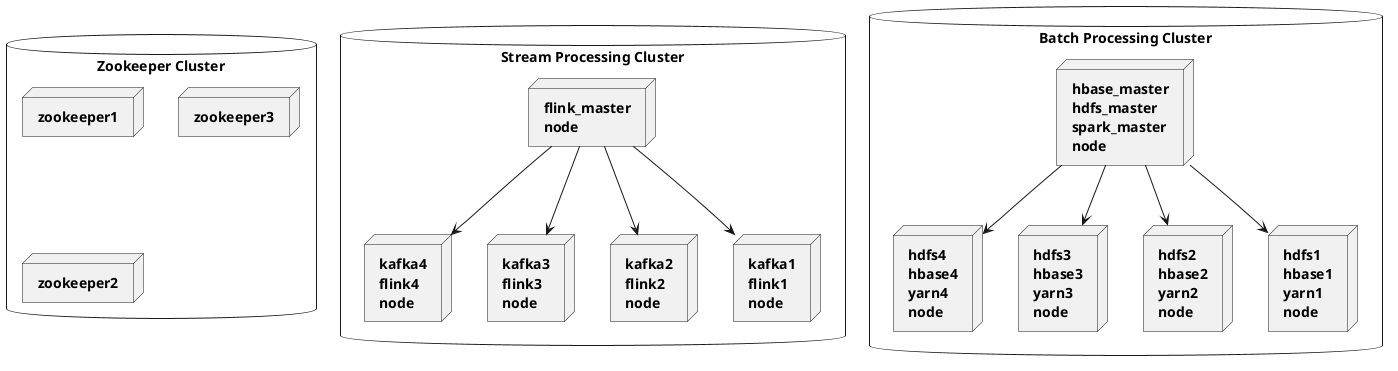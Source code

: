 ' Copyright 2021 Piotr Tutak

' Licensed under the Apache License, Version 2.0 (the "License");
' you may not use this file except in compliance with the License.
' You may obtain a copy of the License at

'     http://www.apache.org/licenses/LICENSE-2.0

' Unless required by applicable law or agreed to in writing, software
' distributed under the License is distributed on an "AS IS" BASIS,
' WITHOUT WARRANTIES OR CONDITIONS OF ANY KIND, either express or implied.
' See the License for the specific language governing permissions and
' limitations under the License.

@startuml InfraDiagram
skinparam NodeFontStyle bold
database zookeeper_cluster as "Zookeeper Cluster" {
   node zookeeper1
   node zookeeper3
   node zookeeper2
}

database stream_processing as "Stream Processing Cluster" {
    node flink_master as "flink_master\nnode"
    together {
        node stream1 as "kafka1\nflink1\nnode"
        node stream2 as "kafka2\nflink2\nnode"
        node stream3 as "kafka3\nflink3\nnode"
        node stream4 as "kafka4\nflink4\nnode"
    }
    flink_master --> stream1
    flink_master --> stream2
    flink_master --> stream3
    flink_master --> stream4
}

database batch_processing as "Batch Processing Cluster"{
    node batch_master as "hbase_master\nhdfs_master\nspark_master\nnode"
    together {
        node batch1 as "hdfs1\nhbase1\nyarn1\nnode"
        node batch2 as "hdfs2\nhbase2\nyarn2\nnode"
        node batch3 as "hdfs3\nhbase3\nyarn3\nnode"
        node batch4 as "hdfs4\nhbase4\nyarn4\nnode"
    }
    batch_master --> batch1
    batch_master --> batch2
    batch_master --> batch3
    batch_master --> batch4
}

@enduml
